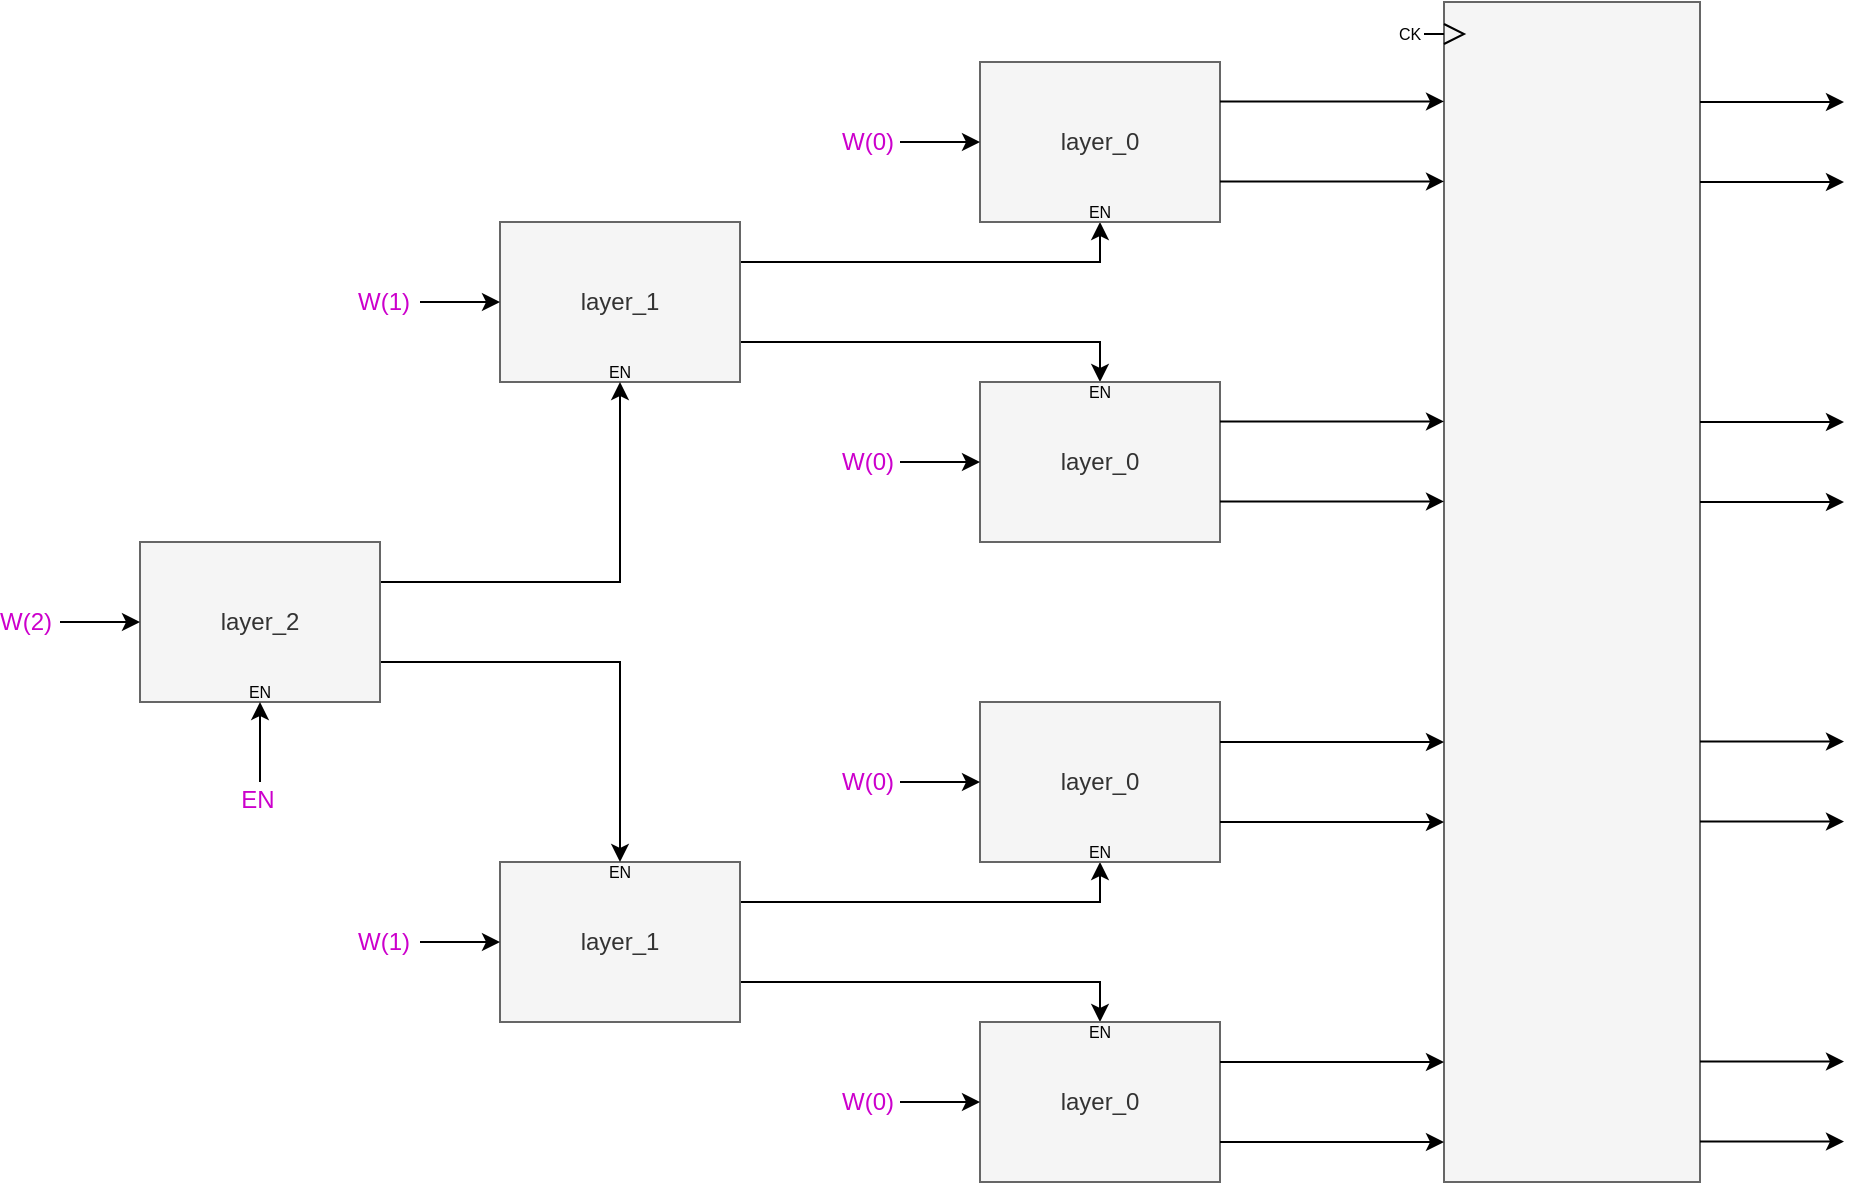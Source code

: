 <mxfile version="22.1.11" type="device">
  <diagram name="Pagina-1" id="53ZMUA2_HcYznInZ7Zs4">
    <mxGraphModel dx="2064" dy="1528" grid="1" gridSize="10" guides="1" tooltips="1" connect="1" arrows="1" fold="1" page="1" pageScale="1" pageWidth="1636" pageHeight="1580" math="0" shadow="0">
      <root>
        <mxCell id="0" />
        <mxCell id="1" parent="0" />
        <mxCell id="nWlqBODfpiO-9F62yCGN-15" style="edgeStyle=orthogonalEdgeStyle;rounded=0;orthogonalLoop=1;jettySize=auto;html=1;exitX=1;exitY=0.25;exitDx=0;exitDy=0;entryX=0.5;entryY=1;entryDx=0;entryDy=0;" parent="1" source="zvT0mG1Qky_B-948sUfp-1" target="nWlqBODfpiO-9F62yCGN-12" edge="1">
          <mxGeometry relative="1" as="geometry" />
        </mxCell>
        <mxCell id="nWlqBODfpiO-9F62yCGN-16" style="edgeStyle=orthogonalEdgeStyle;rounded=0;orthogonalLoop=1;jettySize=auto;html=1;exitX=1;exitY=0.75;exitDx=0;exitDy=0;entryX=0.5;entryY=0;entryDx=0;entryDy=0;" parent="1" source="zvT0mG1Qky_B-948sUfp-1" target="nWlqBODfpiO-9F62yCGN-13" edge="1">
          <mxGeometry relative="1" as="geometry">
            <Array as="points">
              <mxPoint x="677" y="270" />
            </Array>
          </mxGeometry>
        </mxCell>
        <mxCell id="zvT0mG1Qky_B-948sUfp-1" value="layer_1" style="rounded=0;whiteSpace=wrap;html=1;fillColor=#f5f5f5;fontColor=#333333;strokeColor=#666666;" parent="1" vertex="1">
          <mxGeometry x="377" y="210" width="120" height="80" as="geometry" />
        </mxCell>
        <mxCell id="nWlqBODfpiO-9F62yCGN-8" value="EN" style="text;html=1;strokeColor=none;fillColor=none;align=center;verticalAlign=middle;whiteSpace=wrap;rounded=0;fontSize=8;" parent="1" vertex="1">
          <mxGeometry x="433" y="280" width="8" height="10" as="geometry" />
        </mxCell>
        <mxCell id="nWlqBODfpiO-9F62yCGN-11" value="layer_0" style="rounded=0;whiteSpace=wrap;html=1;fillColor=#f5f5f5;fontColor=#333333;strokeColor=#666666;" parent="1" vertex="1">
          <mxGeometry x="617" y="130" width="120" height="80" as="geometry" />
        </mxCell>
        <mxCell id="nWlqBODfpiO-9F62yCGN-12" value="EN" style="text;html=1;strokeColor=none;fillColor=none;align=center;verticalAlign=middle;whiteSpace=wrap;rounded=0;fontSize=8;" parent="1" vertex="1">
          <mxGeometry x="673" y="200" width="8" height="10" as="geometry" />
        </mxCell>
        <mxCell id="nWlqBODfpiO-9F62yCGN-13" value="layer_0" style="rounded=0;whiteSpace=wrap;html=1;fillColor=#f5f5f5;fontColor=#333333;strokeColor=#666666;" parent="1" vertex="1">
          <mxGeometry x="617" y="290" width="120" height="80" as="geometry" />
        </mxCell>
        <mxCell id="nWlqBODfpiO-9F62yCGN-14" value="EN" style="text;html=1;strokeColor=none;fillColor=none;align=center;verticalAlign=middle;whiteSpace=wrap;rounded=0;fontSize=8;" parent="1" vertex="1">
          <mxGeometry x="673" y="290" width="8" height="10" as="geometry" />
        </mxCell>
        <mxCell id="nWlqBODfpiO-9F62yCGN-18" value="" style="endArrow=classic;html=1;rounded=0;entryX=0;entryY=0.5;entryDx=0;entryDy=0;" parent="1" target="zvT0mG1Qky_B-948sUfp-1" edge="1">
          <mxGeometry width="50" height="50" relative="1" as="geometry">
            <mxPoint x="337" y="250" as="sourcePoint" />
            <mxPoint x="457" y="270" as="targetPoint" />
          </mxGeometry>
        </mxCell>
        <mxCell id="nWlqBODfpiO-9F62yCGN-19" value="" style="endArrow=classic;html=1;rounded=0;entryX=0;entryY=0.5;entryDx=0;entryDy=0;" parent="1" target="nWlqBODfpiO-9F62yCGN-11" edge="1">
          <mxGeometry width="50" height="50" relative="1" as="geometry">
            <mxPoint x="577" y="170" as="sourcePoint" />
            <mxPoint x="637" y="160" as="targetPoint" />
          </mxGeometry>
        </mxCell>
        <mxCell id="nWlqBODfpiO-9F62yCGN-20" value="" style="endArrow=classic;html=1;rounded=0;entryX=0;entryY=0.5;entryDx=0;entryDy=0;" parent="1" target="nWlqBODfpiO-9F62yCGN-13" edge="1">
          <mxGeometry width="50" height="50" relative="1" as="geometry">
            <mxPoint x="577" y="330" as="sourcePoint" />
            <mxPoint x="607" y="290" as="targetPoint" />
          </mxGeometry>
        </mxCell>
        <mxCell id="nWlqBODfpiO-9F62yCGN-26" value="&lt;font color=&quot;#cc00cc&quot;&gt;W(1)&lt;/font&gt;" style="text;html=1;strokeColor=none;fillColor=none;align=center;verticalAlign=middle;whiteSpace=wrap;rounded=0;" parent="1" vertex="1">
          <mxGeometry x="309" y="243" width="20" height="14" as="geometry" />
        </mxCell>
        <mxCell id="nWlqBODfpiO-9F62yCGN-28" value="&lt;font color=&quot;#cc00cc&quot;&gt;W(0)&lt;/font&gt;" style="text;html=1;strokeColor=none;fillColor=none;align=center;verticalAlign=middle;whiteSpace=wrap;rounded=0;" parent="1" vertex="1">
          <mxGeometry x="551" y="163" width="20" height="14" as="geometry" />
        </mxCell>
        <mxCell id="nWlqBODfpiO-9F62yCGN-29" value="&lt;font color=&quot;#cc00cc&quot;&gt;W(0)&lt;/font&gt;" style="text;html=1;strokeColor=none;fillColor=none;align=center;verticalAlign=middle;whiteSpace=wrap;rounded=0;" parent="1" vertex="1">
          <mxGeometry x="551" y="323" width="20" height="14" as="geometry" />
        </mxCell>
        <mxCell id="nWlqBODfpiO-9F62yCGN-2" value="" style="rounded=0;whiteSpace=wrap;html=1;fillColor=#f5f5f5;fontColor=#333333;strokeColor=#666666;" parent="1" vertex="1">
          <mxGeometry x="849" y="100" width="128" height="590" as="geometry" />
        </mxCell>
        <mxCell id="nWlqBODfpiO-9F62yCGN-3" value="" style="endArrow=none;html=1;rounded=0;" parent="1" edge="1">
          <mxGeometry width="50" height="50" relative="1" as="geometry">
            <mxPoint x="849" y="121" as="sourcePoint" />
            <mxPoint x="849" y="111" as="targetPoint" />
            <Array as="points">
              <mxPoint x="859" y="116" />
            </Array>
          </mxGeometry>
        </mxCell>
        <mxCell id="nWlqBODfpiO-9F62yCGN-4" value="" style="endArrow=none;html=1;rounded=0;" parent="1" edge="1">
          <mxGeometry width="50" height="50" relative="1" as="geometry">
            <mxPoint x="839" y="116" as="sourcePoint" />
            <mxPoint x="849" y="116" as="targetPoint" />
          </mxGeometry>
        </mxCell>
        <mxCell id="nWlqBODfpiO-9F62yCGN-10" value="CK" style="text;html=1;strokeColor=none;fillColor=none;align=center;verticalAlign=middle;whiteSpace=wrap;rounded=0;fontSize=8;" parent="1" vertex="1">
          <mxGeometry x="827" y="114.42" width="10" height="4" as="geometry" />
        </mxCell>
        <mxCell id="nWlqBODfpiO-9F62yCGN-40" style="edgeStyle=orthogonalEdgeStyle;rounded=0;orthogonalLoop=1;jettySize=auto;html=1;exitX=1;exitY=0.25;exitDx=0;exitDy=0;entryX=0;entryY=0.813;entryDx=0;entryDy=0;entryPerimeter=0;" parent="1" edge="1">
          <mxGeometry relative="1" as="geometry">
            <mxPoint x="977" y="150" as="sourcePoint" />
            <mxPoint x="1049" y="150" as="targetPoint" />
          </mxGeometry>
        </mxCell>
        <mxCell id="nWlqBODfpiO-9F62yCGN-41" style="edgeStyle=orthogonalEdgeStyle;rounded=0;orthogonalLoop=1;jettySize=auto;html=1;exitX=1;exitY=0.25;exitDx=0;exitDy=0;entryX=0;entryY=0.813;entryDx=0;entryDy=0;entryPerimeter=0;" parent="1" edge="1">
          <mxGeometry relative="1" as="geometry">
            <mxPoint x="977" y="190" as="sourcePoint" />
            <mxPoint x="1049" y="190" as="targetPoint" />
          </mxGeometry>
        </mxCell>
        <mxCell id="nWlqBODfpiO-9F62yCGN-42" style="edgeStyle=orthogonalEdgeStyle;rounded=0;orthogonalLoop=1;jettySize=auto;html=1;exitX=1;exitY=0.25;exitDx=0;exitDy=0;entryX=0;entryY=0.813;entryDx=0;entryDy=0;entryPerimeter=0;" parent="1" edge="1">
          <mxGeometry relative="1" as="geometry">
            <mxPoint x="977" y="310" as="sourcePoint" />
            <mxPoint x="1049" y="310" as="targetPoint" />
          </mxGeometry>
        </mxCell>
        <mxCell id="nWlqBODfpiO-9F62yCGN-43" style="edgeStyle=orthogonalEdgeStyle;rounded=0;orthogonalLoop=1;jettySize=auto;html=1;exitX=1;exitY=0.25;exitDx=0;exitDy=0;entryX=0;entryY=0.813;entryDx=0;entryDy=0;entryPerimeter=0;" parent="1" edge="1">
          <mxGeometry relative="1" as="geometry">
            <mxPoint x="977" y="350" as="sourcePoint" />
            <mxPoint x="1049" y="350" as="targetPoint" />
          </mxGeometry>
        </mxCell>
        <mxCell id="2y5cuoziLAV4_4j0Ds0p-1" style="edgeStyle=orthogonalEdgeStyle;rounded=0;orthogonalLoop=1;jettySize=auto;html=1;exitX=1;exitY=0.25;exitDx=0;exitDy=0;entryX=0.5;entryY=1;entryDx=0;entryDy=0;" edge="1" parent="1" source="2y5cuoziLAV4_4j0Ds0p-3" target="2y5cuoziLAV4_4j0Ds0p-6">
          <mxGeometry relative="1" as="geometry" />
        </mxCell>
        <mxCell id="2y5cuoziLAV4_4j0Ds0p-2" style="edgeStyle=orthogonalEdgeStyle;rounded=0;orthogonalLoop=1;jettySize=auto;html=1;exitX=1;exitY=0.75;exitDx=0;exitDy=0;entryX=0.5;entryY=0;entryDx=0;entryDy=0;" edge="1" parent="1" source="2y5cuoziLAV4_4j0Ds0p-3" target="2y5cuoziLAV4_4j0Ds0p-7">
          <mxGeometry relative="1" as="geometry">
            <Array as="points">
              <mxPoint x="677" y="590" />
            </Array>
          </mxGeometry>
        </mxCell>
        <mxCell id="2y5cuoziLAV4_4j0Ds0p-3" value="layer_1" style="rounded=0;whiteSpace=wrap;html=1;fillColor=#f5f5f5;fontColor=#333333;strokeColor=#666666;" vertex="1" parent="1">
          <mxGeometry x="377" y="530" width="120" height="80" as="geometry" />
        </mxCell>
        <mxCell id="2y5cuoziLAV4_4j0Ds0p-4" value="EN" style="text;html=1;strokeColor=none;fillColor=none;align=center;verticalAlign=middle;whiteSpace=wrap;rounded=0;fontSize=8;" vertex="1" parent="1">
          <mxGeometry x="433" y="530" width="8" height="10" as="geometry" />
        </mxCell>
        <mxCell id="2y5cuoziLAV4_4j0Ds0p-5" value="layer_0" style="rounded=0;whiteSpace=wrap;html=1;fillColor=#f5f5f5;fontColor=#333333;strokeColor=#666666;" vertex="1" parent="1">
          <mxGeometry x="617" y="450" width="120" height="80" as="geometry" />
        </mxCell>
        <mxCell id="2y5cuoziLAV4_4j0Ds0p-6" value="EN" style="text;html=1;strokeColor=none;fillColor=none;align=center;verticalAlign=middle;whiteSpace=wrap;rounded=0;fontSize=8;" vertex="1" parent="1">
          <mxGeometry x="673" y="520" width="8" height="10" as="geometry" />
        </mxCell>
        <mxCell id="2y5cuoziLAV4_4j0Ds0p-7" value="layer_0" style="rounded=0;whiteSpace=wrap;html=1;fillColor=#f5f5f5;fontColor=#333333;strokeColor=#666666;" vertex="1" parent="1">
          <mxGeometry x="617" y="610" width="120" height="80" as="geometry" />
        </mxCell>
        <mxCell id="2y5cuoziLAV4_4j0Ds0p-8" value="EN" style="text;html=1;strokeColor=none;fillColor=none;align=center;verticalAlign=middle;whiteSpace=wrap;rounded=0;fontSize=8;" vertex="1" parent="1">
          <mxGeometry x="673" y="610" width="8" height="10" as="geometry" />
        </mxCell>
        <mxCell id="2y5cuoziLAV4_4j0Ds0p-9" value="" style="endArrow=classic;html=1;rounded=0;entryX=0;entryY=0.5;entryDx=0;entryDy=0;" edge="1" parent="1" target="2y5cuoziLAV4_4j0Ds0p-3">
          <mxGeometry width="50" height="50" relative="1" as="geometry">
            <mxPoint x="337" y="570" as="sourcePoint" />
            <mxPoint x="457" y="590" as="targetPoint" />
          </mxGeometry>
        </mxCell>
        <mxCell id="2y5cuoziLAV4_4j0Ds0p-10" value="" style="endArrow=classic;html=1;rounded=0;entryX=0;entryY=0.5;entryDx=0;entryDy=0;" edge="1" parent="1" target="2y5cuoziLAV4_4j0Ds0p-5">
          <mxGeometry width="50" height="50" relative="1" as="geometry">
            <mxPoint x="577" y="490" as="sourcePoint" />
            <mxPoint x="637" y="480" as="targetPoint" />
          </mxGeometry>
        </mxCell>
        <mxCell id="2y5cuoziLAV4_4j0Ds0p-11" value="" style="endArrow=classic;html=1;rounded=0;entryX=0;entryY=0.5;entryDx=0;entryDy=0;" edge="1" parent="1" target="2y5cuoziLAV4_4j0Ds0p-7">
          <mxGeometry width="50" height="50" relative="1" as="geometry">
            <mxPoint x="577" y="650" as="sourcePoint" />
            <mxPoint x="607" y="610" as="targetPoint" />
          </mxGeometry>
        </mxCell>
        <mxCell id="2y5cuoziLAV4_4j0Ds0p-12" value="&lt;font color=&quot;#cc00cc&quot;&gt;W(1)&lt;/font&gt;" style="text;html=1;strokeColor=none;fillColor=none;align=center;verticalAlign=middle;whiteSpace=wrap;rounded=0;" vertex="1" parent="1">
          <mxGeometry x="309" y="563" width="20" height="14" as="geometry" />
        </mxCell>
        <mxCell id="2y5cuoziLAV4_4j0Ds0p-13" value="&lt;font color=&quot;#cc00cc&quot;&gt;W(0)&lt;/font&gt;" style="text;html=1;strokeColor=none;fillColor=none;align=center;verticalAlign=middle;whiteSpace=wrap;rounded=0;" vertex="1" parent="1">
          <mxGeometry x="551" y="483" width="20" height="14" as="geometry" />
        </mxCell>
        <mxCell id="2y5cuoziLAV4_4j0Ds0p-14" value="&lt;font color=&quot;#cc00cc&quot;&gt;W(0)&lt;/font&gt;" style="text;html=1;strokeColor=none;fillColor=none;align=center;verticalAlign=middle;whiteSpace=wrap;rounded=0;" vertex="1" parent="1">
          <mxGeometry x="551" y="643" width="20" height="14" as="geometry" />
        </mxCell>
        <mxCell id="2y5cuoziLAV4_4j0Ds0p-15" style="edgeStyle=orthogonalEdgeStyle;rounded=0;orthogonalLoop=1;jettySize=auto;html=1;exitX=1;exitY=0.75;exitDx=0;exitDy=0;entryX=0;entryY=0.813;entryDx=0;entryDy=0;entryPerimeter=0;" edge="1" parent="1" source="2y5cuoziLAV4_4j0Ds0p-7">
          <mxGeometry relative="1" as="geometry">
            <mxPoint x="849" y="670" as="targetPoint" />
          </mxGeometry>
        </mxCell>
        <mxCell id="2y5cuoziLAV4_4j0Ds0p-16" style="edgeStyle=orthogonalEdgeStyle;rounded=0;orthogonalLoop=1;jettySize=auto;html=1;exitX=1;exitY=0.25;exitDx=0;exitDy=0;entryX=-0.002;entryY=0.688;entryDx=0;entryDy=0;entryPerimeter=0;" edge="1" parent="1" source="2y5cuoziLAV4_4j0Ds0p-7">
          <mxGeometry relative="1" as="geometry">
            <mxPoint x="737" y="630" as="sourcePoint" />
            <mxPoint x="849" y="630" as="targetPoint" />
          </mxGeometry>
        </mxCell>
        <mxCell id="2y5cuoziLAV4_4j0Ds0p-17" style="edgeStyle=orthogonalEdgeStyle;rounded=0;orthogonalLoop=1;jettySize=auto;html=1;exitX=1;exitY=0.25;exitDx=0;exitDy=0;entryX=-0.003;entryY=0.187;entryDx=0;entryDy=0;entryPerimeter=0;" edge="1" parent="1" source="2y5cuoziLAV4_4j0Ds0p-5">
          <mxGeometry relative="1" as="geometry">
            <mxPoint x="737" y="470" as="sourcePoint" />
            <mxPoint x="849" y="470" as="targetPoint" />
          </mxGeometry>
        </mxCell>
        <mxCell id="2y5cuoziLAV4_4j0Ds0p-18" style="edgeStyle=orthogonalEdgeStyle;rounded=0;orthogonalLoop=1;jettySize=auto;html=1;exitX=1;exitY=0.75;exitDx=0;exitDy=0;entryX=0.001;entryY=0.312;entryDx=0;entryDy=0;entryPerimeter=0;" edge="1" parent="1" source="2y5cuoziLAV4_4j0Ds0p-5">
          <mxGeometry relative="1" as="geometry">
            <mxPoint x="737" y="510" as="sourcePoint" />
            <mxPoint x="849" y="510" as="targetPoint" />
          </mxGeometry>
        </mxCell>
        <mxCell id="2y5cuoziLAV4_4j0Ds0p-20" style="edgeStyle=orthogonalEdgeStyle;rounded=0;orthogonalLoop=1;jettySize=auto;html=1;exitX=1;exitY=0.75;exitDx=0;exitDy=0;entryX=0;entryY=0.813;entryDx=0;entryDy=0;entryPerimeter=0;" edge="1" parent="1">
          <mxGeometry relative="1" as="geometry">
            <mxPoint x="849" y="349.71" as="targetPoint" />
            <mxPoint x="737" y="349.71" as="sourcePoint" />
          </mxGeometry>
        </mxCell>
        <mxCell id="2y5cuoziLAV4_4j0Ds0p-21" style="edgeStyle=orthogonalEdgeStyle;rounded=0;orthogonalLoop=1;jettySize=auto;html=1;exitX=1;exitY=0.25;exitDx=0;exitDy=0;entryX=-0.002;entryY=0.688;entryDx=0;entryDy=0;entryPerimeter=0;" edge="1" parent="1">
          <mxGeometry relative="1" as="geometry">
            <mxPoint x="737" y="309.71" as="sourcePoint" />
            <mxPoint x="849" y="309.71" as="targetPoint" />
          </mxGeometry>
        </mxCell>
        <mxCell id="2y5cuoziLAV4_4j0Ds0p-22" style="edgeStyle=orthogonalEdgeStyle;rounded=0;orthogonalLoop=1;jettySize=auto;html=1;exitX=1;exitY=0.25;exitDx=0;exitDy=0;entryX=-0.003;entryY=0.187;entryDx=0;entryDy=0;entryPerimeter=0;" edge="1" parent="1">
          <mxGeometry relative="1" as="geometry">
            <mxPoint x="737" y="149.71" as="sourcePoint" />
            <mxPoint x="849" y="149.71" as="targetPoint" />
          </mxGeometry>
        </mxCell>
        <mxCell id="2y5cuoziLAV4_4j0Ds0p-23" style="edgeStyle=orthogonalEdgeStyle;rounded=0;orthogonalLoop=1;jettySize=auto;html=1;exitX=1;exitY=0.75;exitDx=0;exitDy=0;entryX=0.001;entryY=0.312;entryDx=0;entryDy=0;entryPerimeter=0;" edge="1" parent="1">
          <mxGeometry relative="1" as="geometry">
            <mxPoint x="737" y="189.71" as="sourcePoint" />
            <mxPoint x="849" y="189.71" as="targetPoint" />
          </mxGeometry>
        </mxCell>
        <mxCell id="2y5cuoziLAV4_4j0Ds0p-29" style="edgeStyle=orthogonalEdgeStyle;rounded=0;orthogonalLoop=1;jettySize=auto;html=1;exitX=1;exitY=0.25;exitDx=0;exitDy=0;entryX=0.5;entryY=1;entryDx=0;entryDy=0;" edge="1" parent="1" source="2y5cuoziLAV4_4j0Ds0p-24" target="nWlqBODfpiO-9F62yCGN-8">
          <mxGeometry relative="1" as="geometry" />
        </mxCell>
        <mxCell id="2y5cuoziLAV4_4j0Ds0p-30" style="edgeStyle=orthogonalEdgeStyle;rounded=0;orthogonalLoop=1;jettySize=auto;html=1;exitX=1;exitY=0.75;exitDx=0;exitDy=0;entryX=0.5;entryY=0;entryDx=0;entryDy=0;" edge="1" parent="1" source="2y5cuoziLAV4_4j0Ds0p-24" target="2y5cuoziLAV4_4j0Ds0p-4">
          <mxGeometry relative="1" as="geometry" />
        </mxCell>
        <mxCell id="2y5cuoziLAV4_4j0Ds0p-24" value="layer_2" style="rounded=0;whiteSpace=wrap;html=1;fillColor=#f5f5f5;fontColor=#333333;strokeColor=#666666;" vertex="1" parent="1">
          <mxGeometry x="197" y="370" width="120" height="80" as="geometry" />
        </mxCell>
        <mxCell id="2y5cuoziLAV4_4j0Ds0p-25" value="EN" style="text;html=1;strokeColor=none;fillColor=none;align=center;verticalAlign=middle;whiteSpace=wrap;rounded=0;fontSize=8;" vertex="1" parent="1">
          <mxGeometry x="253" y="440" width="8" height="10" as="geometry" />
        </mxCell>
        <mxCell id="2y5cuoziLAV4_4j0Ds0p-26" value="" style="endArrow=classic;html=1;rounded=0;entryX=0;entryY=0.5;entryDx=0;entryDy=0;" edge="1" parent="1" target="2y5cuoziLAV4_4j0Ds0p-24">
          <mxGeometry width="50" height="50" relative="1" as="geometry">
            <mxPoint x="157" y="410" as="sourcePoint" />
            <mxPoint x="277" y="430" as="targetPoint" />
          </mxGeometry>
        </mxCell>
        <mxCell id="2y5cuoziLAV4_4j0Ds0p-27" value="&lt;font color=&quot;#cc00cc&quot;&gt;W(2)&lt;/font&gt;" style="text;html=1;strokeColor=none;fillColor=none;align=center;verticalAlign=middle;whiteSpace=wrap;rounded=0;" vertex="1" parent="1">
          <mxGeometry x="130" y="403" width="20" height="14" as="geometry" />
        </mxCell>
        <mxCell id="2y5cuoziLAV4_4j0Ds0p-31" value="" style="endArrow=classic;html=1;rounded=0;entryX=0.5;entryY=1;entryDx=0;entryDy=0;" edge="1" parent="1" target="2y5cuoziLAV4_4j0Ds0p-24">
          <mxGeometry width="50" height="50" relative="1" as="geometry">
            <mxPoint x="257" y="490" as="sourcePoint" />
            <mxPoint x="457" y="470" as="targetPoint" />
          </mxGeometry>
        </mxCell>
        <mxCell id="2y5cuoziLAV4_4j0Ds0p-32" value="&lt;font color=&quot;#cc00cc&quot;&gt;EN&lt;/font&gt;" style="text;html=1;strokeColor=none;fillColor=none;align=center;verticalAlign=middle;whiteSpace=wrap;rounded=0;" vertex="1" parent="1">
          <mxGeometry x="246" y="492" width="20" height="14" as="geometry" />
        </mxCell>
        <mxCell id="2y5cuoziLAV4_4j0Ds0p-33" style="edgeStyle=orthogonalEdgeStyle;rounded=0;orthogonalLoop=1;jettySize=auto;html=1;exitX=1;exitY=0.25;exitDx=0;exitDy=0;entryX=0;entryY=0.813;entryDx=0;entryDy=0;entryPerimeter=0;" edge="1" parent="1">
          <mxGeometry relative="1" as="geometry">
            <mxPoint x="977" y="469.77" as="sourcePoint" />
            <mxPoint x="1049" y="469.77" as="targetPoint" />
          </mxGeometry>
        </mxCell>
        <mxCell id="2y5cuoziLAV4_4j0Ds0p-34" style="edgeStyle=orthogonalEdgeStyle;rounded=0;orthogonalLoop=1;jettySize=auto;html=1;exitX=1;exitY=0.25;exitDx=0;exitDy=0;entryX=0;entryY=0.813;entryDx=0;entryDy=0;entryPerimeter=0;" edge="1" parent="1">
          <mxGeometry relative="1" as="geometry">
            <mxPoint x="977" y="509.77" as="sourcePoint" />
            <mxPoint x="1049" y="509.77" as="targetPoint" />
          </mxGeometry>
        </mxCell>
        <mxCell id="2y5cuoziLAV4_4j0Ds0p-35" style="edgeStyle=orthogonalEdgeStyle;rounded=0;orthogonalLoop=1;jettySize=auto;html=1;exitX=1;exitY=0.25;exitDx=0;exitDy=0;entryX=0;entryY=0.813;entryDx=0;entryDy=0;entryPerimeter=0;" edge="1" parent="1">
          <mxGeometry relative="1" as="geometry">
            <mxPoint x="977" y="629.77" as="sourcePoint" />
            <mxPoint x="1049" y="629.77" as="targetPoint" />
          </mxGeometry>
        </mxCell>
        <mxCell id="2y5cuoziLAV4_4j0Ds0p-36" style="edgeStyle=orthogonalEdgeStyle;rounded=0;orthogonalLoop=1;jettySize=auto;html=1;exitX=1;exitY=0.25;exitDx=0;exitDy=0;entryX=0;entryY=0.813;entryDx=0;entryDy=0;entryPerimeter=0;" edge="1" parent="1">
          <mxGeometry relative="1" as="geometry">
            <mxPoint x="977" y="669.77" as="sourcePoint" />
            <mxPoint x="1049" y="669.77" as="targetPoint" />
          </mxGeometry>
        </mxCell>
      </root>
    </mxGraphModel>
  </diagram>
</mxfile>
